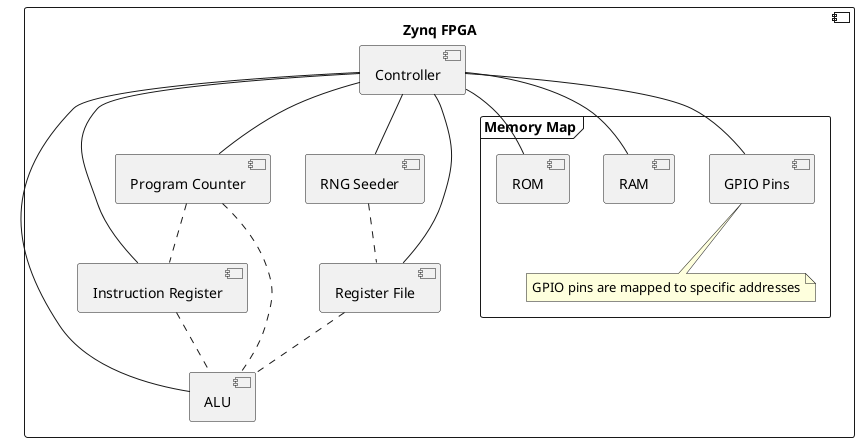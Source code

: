 @startuml
component "Zynq FPGA" {
  [Controller] as CTL
  [ALU] as ALU
  [Instruction Register] as IR
  [Program Counter] as PC
  [RNG Seeder] as RNG
  [Register File] as RF

  frame "Memory Map" {
    [GPIO Pins] as GPIO
    note bottom
      GPIO pins are mapped to specific addresses
    end note
    [RAM] as RAM
    [ROM] as ROM
  }
}

CTL -- ALU
CTL -- IR
CTL -- PC
CTL -- RF
CTL -- RNG

CTL -- RAM
CTL -- ROM
CTL -- GPIO

IR -[dashed]- ALU
PC -[dashed]- ALU
PC -[dashed]- IR
RF -[dashed]- ALU
RNG -[dashed]- RF

@enduml
